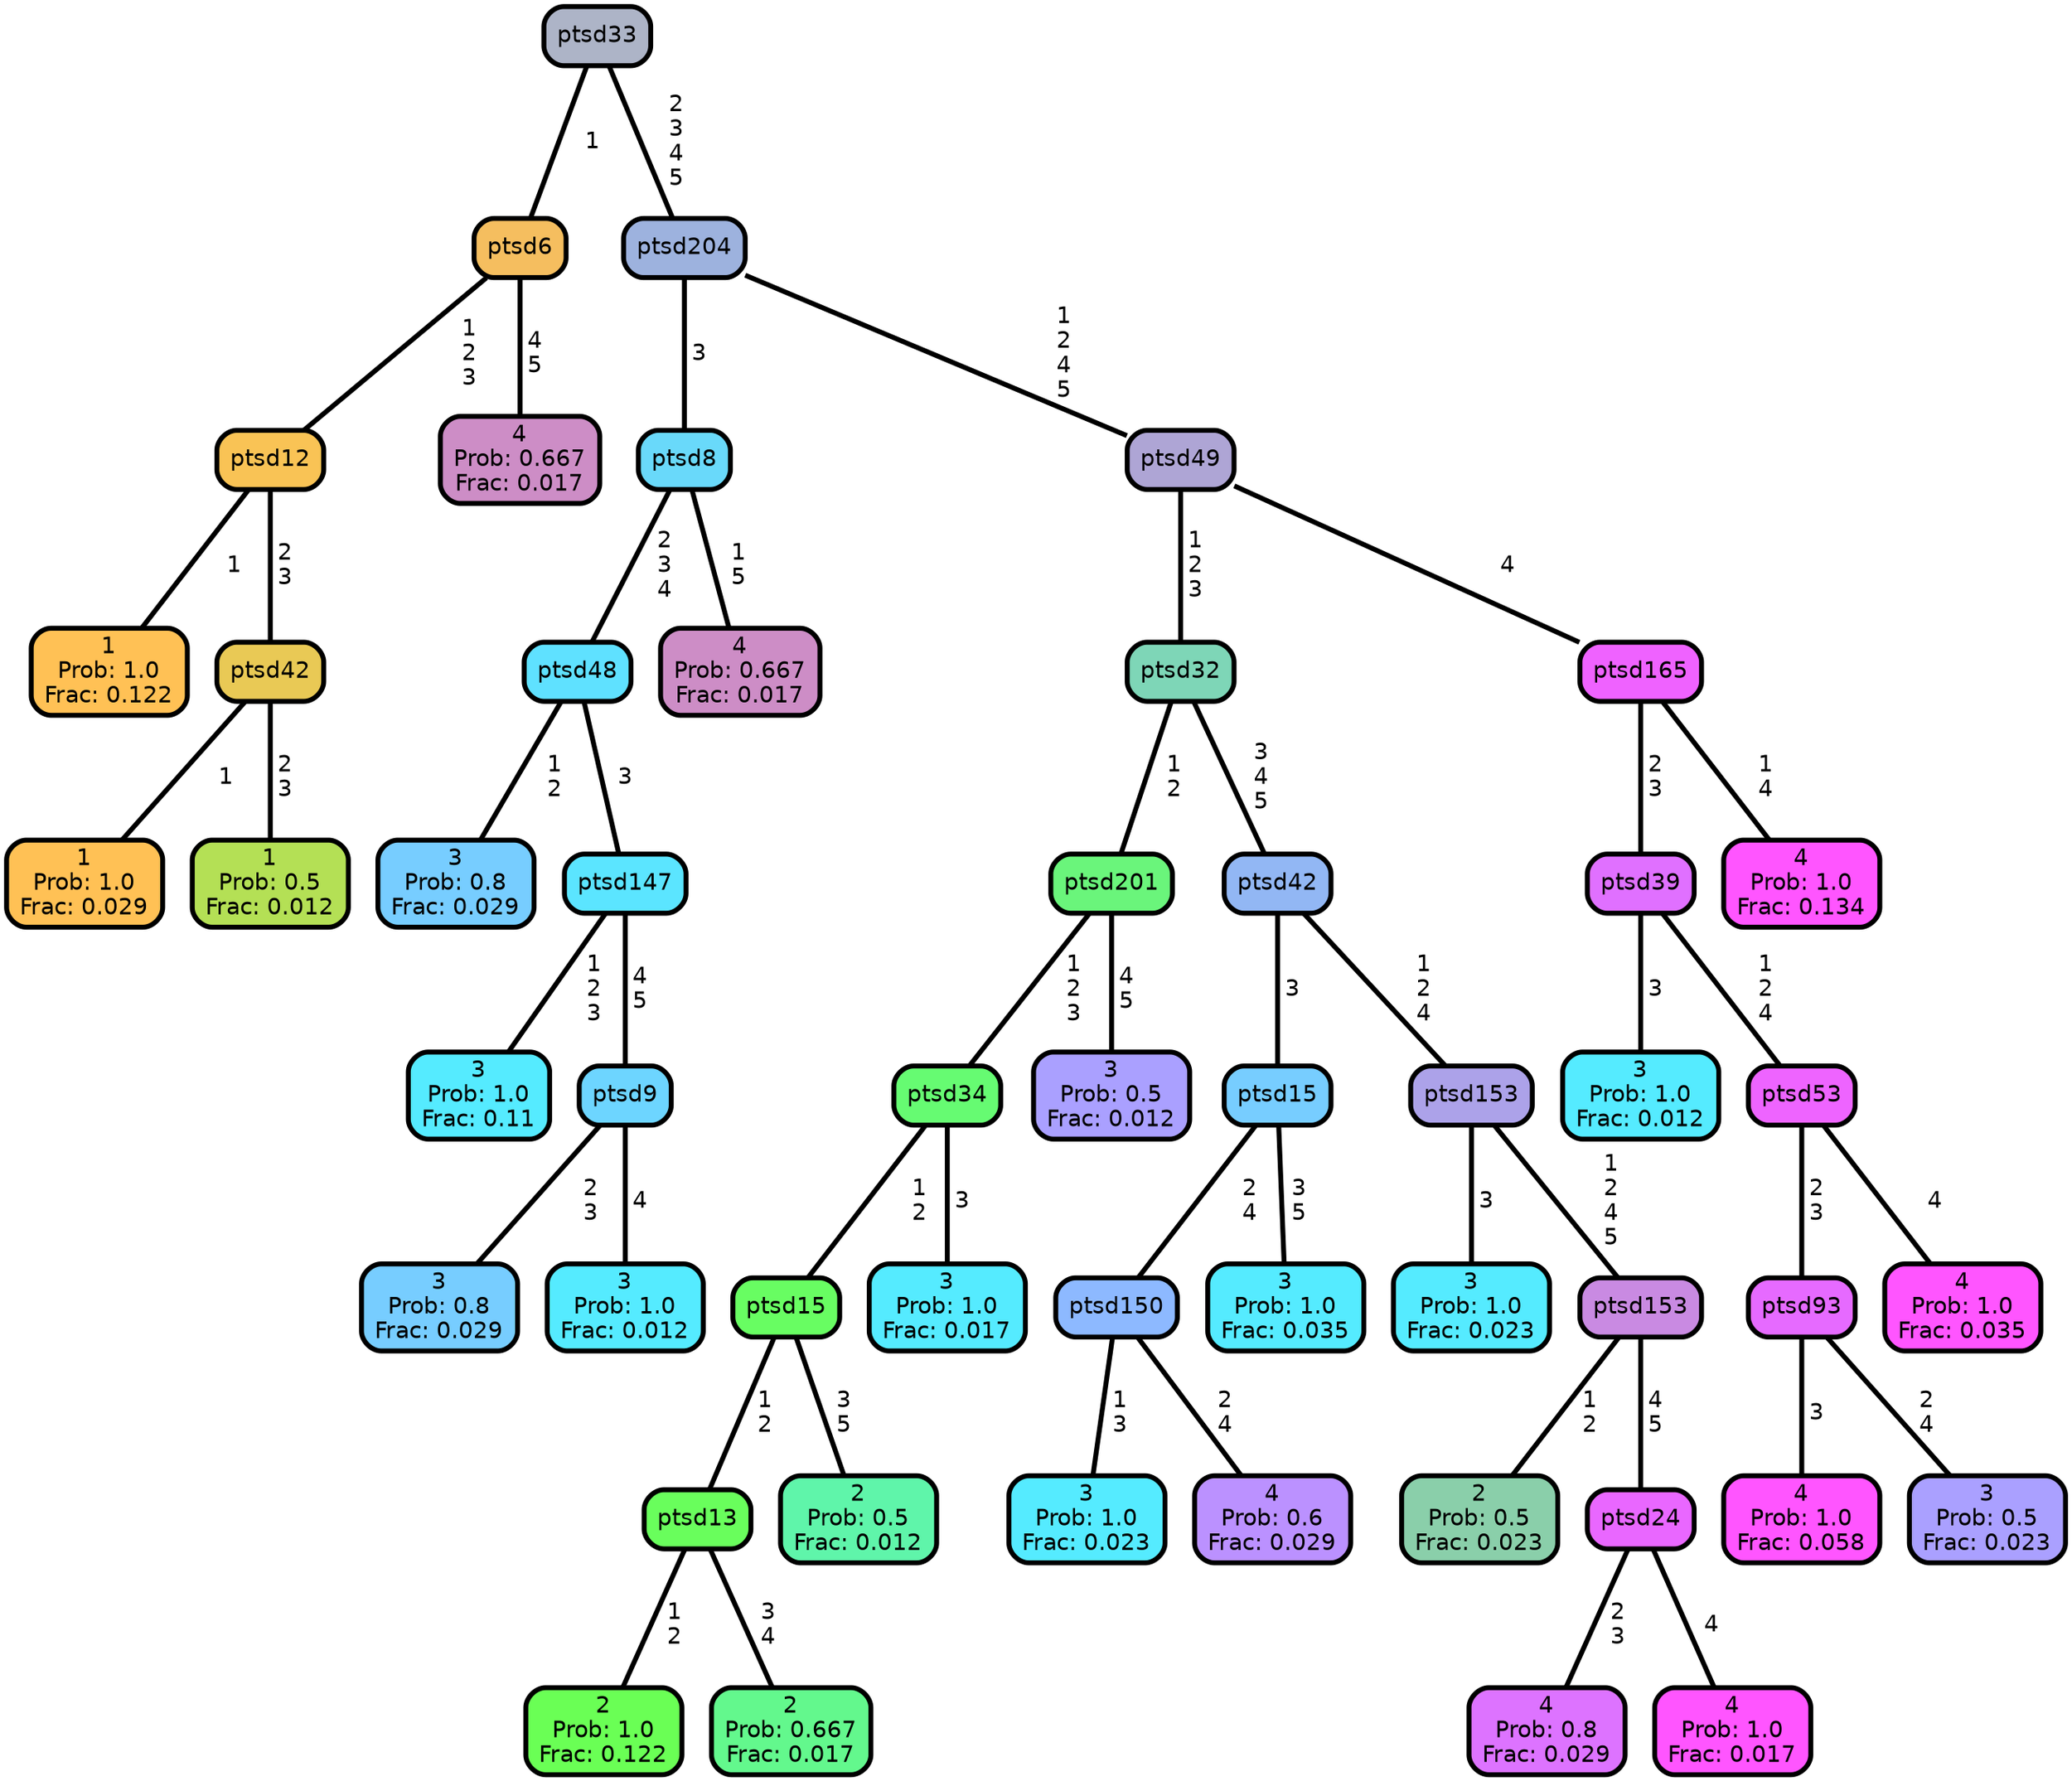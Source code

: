 graph Tree {
node [shape=box, style="filled, rounded",color="black",penwidth="3",fontcolor="black",                 fontname=helvetica] ;
graph [ranksep="0 equally", splines=straight,                 bgcolor=transparent, dpi=200] ;
edge [fontname=helvetica, color=black] ;
0 [label="1
Prob: 1.0
Frac: 0.122", fillcolor="#ffc155"] ;
1 [label="ptsd12", fillcolor="#f9c355"] ;
2 [label="1
Prob: 1.0
Frac: 0.029", fillcolor="#ffc155"] ;
3 [label="ptsd42", fillcolor="#e9c955"] ;
4 [label="1
Prob: 0.5
Frac: 0.012", fillcolor="#b4e055"] ;
5 [label="ptsd6", fillcolor="#f5be5f"] ;
6 [label="4
Prob: 0.667
Frac: 0.017", fillcolor="#cd8dc6"] ;
7 [label="ptsd33", fillcolor="#adb4c7"] ;
8 [label="3
Prob: 0.8
Frac: 0.029", fillcolor="#77cdff"] ;
9 [label="ptsd48", fillcolor="#5fe1ff"] ;
10 [label="3
Prob: 1.0
Frac: 0.11", fillcolor="#55ebff"] ;
11 [label="ptsd147", fillcolor="#5be5ff"] ;
12 [label="3
Prob: 0.8
Frac: 0.029", fillcolor="#77cdff"] ;
13 [label="ptsd9", fillcolor="#6dd5ff"] ;
14 [label="3
Prob: 1.0
Frac: 0.012", fillcolor="#55ebff"] ;
15 [label="ptsd8", fillcolor="#69d9fa"] ;
16 [label="4
Prob: 0.667
Frac: 0.017", fillcolor="#cd8dc6"] ;
17 [label="ptsd204", fillcolor="#9db2de"] ;
18 [label="2
Prob: 1.0
Frac: 0.122", fillcolor="#6aff55"] ;
19 [label="ptsd13", fillcolor="#69fe5c"] ;
20 [label="2
Prob: 0.667
Frac: 0.017", fillcolor="#63f88d"] ;
21 [label="ptsd15", fillcolor="#68fd62"] ;
22 [label="2
Prob: 0.5
Frac: 0.012", fillcolor="#5ff5aa"] ;
23 [label="ptsd34", fillcolor="#66fb72"] ;
24 [label="3
Prob: 1.0
Frac: 0.017", fillcolor="#55ebff"] ;
25 [label="ptsd201", fillcolor="#6af57b"] ;
26 [label="3
Prob: 0.5
Frac: 0.012", fillcolor="#aaa0ff"] ;
27 [label="ptsd32", fillcolor="#7ed6b7"] ;
28 [label="3
Prob: 1.0
Frac: 0.023", fillcolor="#55ebff"] ;
29 [label="ptsd150", fillcolor="#8db9ff"] ;
30 [label="4
Prob: 0.6
Frac: 0.029", fillcolor="#bb91ff"] ;
31 [label="ptsd15", fillcolor="#77cdff"] ;
32 [label="3
Prob: 1.0
Frac: 0.035", fillcolor="#55ebff"] ;
33 [label="ptsd42", fillcolor="#92b7f4"] ;
34 [label="3
Prob: 1.0
Frac: 0.023", fillcolor="#55ebff"] ;
35 [label="ptsd153", fillcolor="#aca2e9"] ;
36 [label="2
Prob: 0.5
Frac: 0.023", fillcolor="#8acfaa"] ;
37 [label="ptsd153", fillcolor="#c98ae2"] ;
38 [label="4
Prob: 0.8
Frac: 0.029", fillcolor="#dd73ff"] ;
39 [label="ptsd24", fillcolor="#e967ff"] ;
40 [label="4
Prob: 1.0
Frac: 0.017", fillcolor="#ff55ff"] ;
41 [label="ptsd49", fillcolor="#aea5d5"] ;
42 [label="3
Prob: 1.0
Frac: 0.012", fillcolor="#55ebff"] ;
43 [label="ptsd39", fillcolor="#e070ff"] ;
44 [label="4
Prob: 1.0
Frac: 0.058", fillcolor="#ff55ff"] ;
45 [label="ptsd93", fillcolor="#e66aff"] ;
46 [label="3
Prob: 0.5
Frac: 0.023", fillcolor="#aaa0ff"] ;
47 [label="ptsd53", fillcolor="#ee64ff"] ;
48 [label="4
Prob: 1.0
Frac: 0.035", fillcolor="#ff55ff"] ;
49 [label="ptsd165", fillcolor="#ef62ff"] ;
50 [label="4
Prob: 1.0
Frac: 0.134", fillcolor="#ff55ff"] ;
1 -- 0 [label=" 1",penwidth=3] ;
1 -- 3 [label=" 2\n 3",penwidth=3] ;
3 -- 2 [label=" 1",penwidth=3] ;
3 -- 4 [label=" 2\n 3",penwidth=3] ;
5 -- 1 [label=" 1\n 2\n 3",penwidth=3] ;
5 -- 6 [label=" 4\n 5",penwidth=3] ;
7 -- 5 [label=" 1",penwidth=3] ;
7 -- 17 [label=" 2\n 3\n 4\n 5",penwidth=3] ;
9 -- 8 [label=" 1\n 2",penwidth=3] ;
9 -- 11 [label=" 3",penwidth=3] ;
11 -- 10 [label=" 1\n 2\n 3",penwidth=3] ;
11 -- 13 [label=" 4\n 5",penwidth=3] ;
13 -- 12 [label=" 2\n 3",penwidth=3] ;
13 -- 14 [label=" 4",penwidth=3] ;
15 -- 9 [label=" 2\n 3\n 4",penwidth=3] ;
15 -- 16 [label=" 1\n 5",penwidth=3] ;
17 -- 15 [label=" 3",penwidth=3] ;
17 -- 41 [label=" 1\n 2\n 4\n 5",penwidth=3] ;
19 -- 18 [label=" 1\n 2",penwidth=3] ;
19 -- 20 [label=" 3\n 4",penwidth=3] ;
21 -- 19 [label=" 1\n 2",penwidth=3] ;
21 -- 22 [label=" 3\n 5",penwidth=3] ;
23 -- 21 [label=" 1\n 2",penwidth=3] ;
23 -- 24 [label=" 3",penwidth=3] ;
25 -- 23 [label=" 1\n 2\n 3",penwidth=3] ;
25 -- 26 [label=" 4\n 5",penwidth=3] ;
27 -- 25 [label=" 1\n 2",penwidth=3] ;
27 -- 33 [label=" 3\n 4\n 5",penwidth=3] ;
29 -- 28 [label=" 1\n 3",penwidth=3] ;
29 -- 30 [label=" 2\n 4",penwidth=3] ;
31 -- 29 [label=" 2\n 4",penwidth=3] ;
31 -- 32 [label=" 3\n 5",penwidth=3] ;
33 -- 31 [label=" 3",penwidth=3] ;
33 -- 35 [label=" 1\n 2\n 4",penwidth=3] ;
35 -- 34 [label=" 3",penwidth=3] ;
35 -- 37 [label=" 1\n 2\n 4\n 5",penwidth=3] ;
37 -- 36 [label=" 1\n 2",penwidth=3] ;
37 -- 39 [label=" 4\n 5",penwidth=3] ;
39 -- 38 [label=" 2\n 3",penwidth=3] ;
39 -- 40 [label=" 4",penwidth=3] ;
41 -- 27 [label=" 1\n 2\n 3",penwidth=3] ;
41 -- 49 [label=" 4",penwidth=3] ;
43 -- 42 [label=" 3",penwidth=3] ;
43 -- 47 [label=" 1\n 2\n 4",penwidth=3] ;
45 -- 44 [label=" 3",penwidth=3] ;
45 -- 46 [label=" 2\n 4",penwidth=3] ;
47 -- 45 [label=" 2\n 3",penwidth=3] ;
47 -- 48 [label=" 4",penwidth=3] ;
49 -- 43 [label=" 2\n 3",penwidth=3] ;
49 -- 50 [label=" 1\n 4",penwidth=3] ;
{rank = same;}}